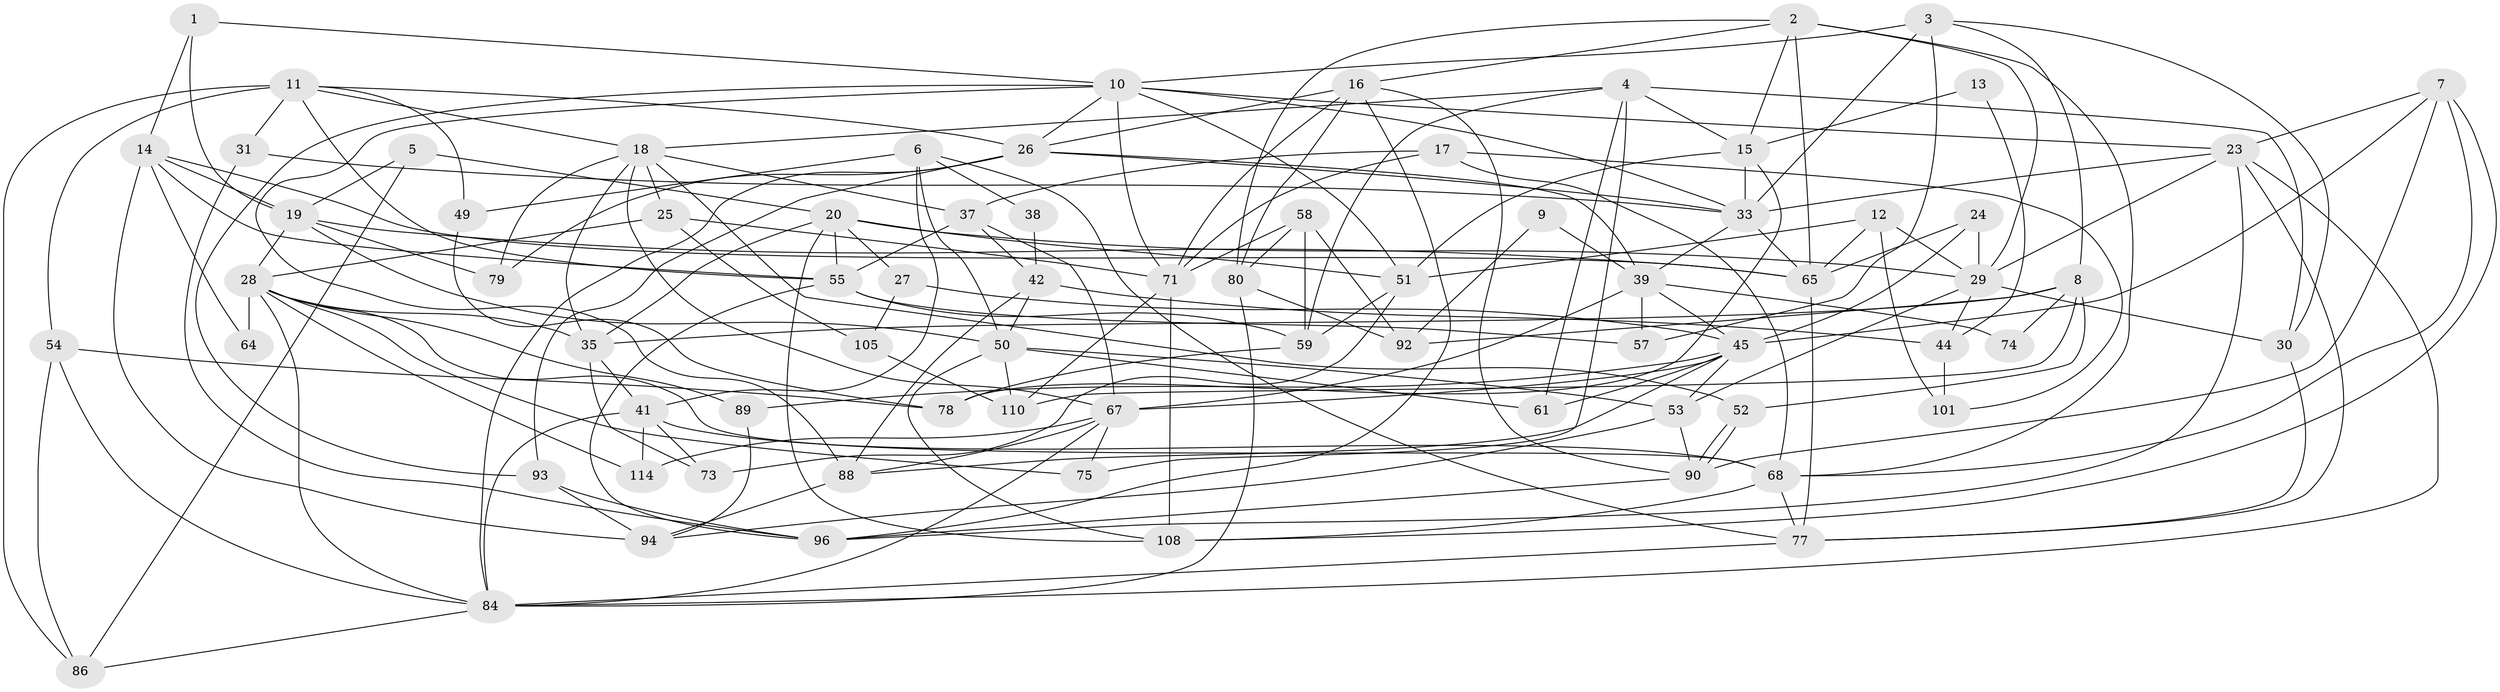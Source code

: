 // Generated by graph-tools (version 1.1) at 2025/23/03/03/25 07:23:58]
// undirected, 75 vertices, 190 edges
graph export_dot {
graph [start="1"]
  node [color=gray90,style=filled];
  1;
  2 [super="+43"];
  3 [super="+22"];
  4 [super="+81"];
  5;
  6 [super="+70"];
  7 [super="+21"];
  8 [super="+47"];
  9;
  10 [super="+48"];
  11 [super="+34"];
  12;
  13;
  14 [super="+100"];
  15 [super="+56"];
  16 [super="+40"];
  17;
  18 [super="+60"];
  19 [super="+32"];
  20 [super="+106"];
  23 [super="+109"];
  24;
  25 [super="+66"];
  26 [super="+36"];
  27;
  28 [super="+85"];
  29 [super="+87"];
  30;
  31;
  33 [super="+69"];
  35 [super="+62"];
  37 [super="+72"];
  38;
  39 [super="+113"];
  41 [super="+46"];
  42 [super="+97"];
  44;
  45 [super="+63"];
  49;
  50 [super="+103"];
  51 [super="+83"];
  52;
  53;
  54;
  55 [super="+107"];
  57;
  58 [super="+76"];
  59 [super="+91"];
  61;
  64;
  65 [super="+116"];
  67 [super="+118"];
  68;
  71 [super="+104"];
  73;
  74;
  75;
  77 [super="+99"];
  78 [super="+115"];
  79;
  80 [super="+82"];
  84 [super="+102"];
  86 [super="+111"];
  88 [super="+95"];
  89;
  90 [super="+112"];
  92;
  93;
  94 [super="+98"];
  96 [super="+117"];
  101;
  105;
  108;
  110;
  114;
  1 -- 10;
  1 -- 14;
  1 -- 19;
  2 -- 15;
  2 -- 29;
  2 -- 16;
  2 -- 80;
  2 -- 65;
  2 -- 68;
  3 -- 57;
  3 -- 30;
  3 -- 8;
  3 -- 10;
  3 -- 33;
  4 -- 61;
  4 -- 15;
  4 -- 75;
  4 -- 59;
  4 -- 30;
  4 -- 18;
  5 -- 19;
  5 -- 20;
  5 -- 86;
  6 -- 49;
  6 -- 77;
  6 -- 38;
  6 -- 50;
  6 -- 41;
  7 -- 23;
  7 -- 45;
  7 -- 90;
  7 -- 108;
  7 -- 68;
  8 -- 110;
  8 -- 52;
  8 -- 35;
  8 -- 74;
  8 -- 92;
  9 -- 92;
  9 -- 39;
  10 -- 23;
  10 -- 88;
  10 -- 26;
  10 -- 51;
  10 -- 93;
  10 -- 71;
  10 -- 33;
  11 -- 31;
  11 -- 55;
  11 -- 54;
  11 -- 86;
  11 -- 49;
  11 -- 18;
  11 -- 26;
  12 -- 51 [weight=2];
  12 -- 101;
  12 -- 29;
  12 -- 65;
  13 -- 44;
  13 -- 15;
  14 -- 65;
  14 -- 19;
  14 -- 64;
  14 -- 94;
  14 -- 55;
  15 -- 78;
  15 -- 51;
  15 -- 33;
  16 -- 71;
  16 -- 90;
  16 -- 26;
  16 -- 80;
  16 -- 96;
  17 -- 71;
  17 -- 68;
  17 -- 101;
  17 -- 37;
  18 -- 35;
  18 -- 37;
  18 -- 52;
  18 -- 79;
  18 -- 25;
  18 -- 67;
  19 -- 65;
  19 -- 79;
  19 -- 50;
  19 -- 28;
  20 -- 108;
  20 -- 51;
  20 -- 35;
  20 -- 27;
  20 -- 29;
  20 -- 55;
  23 -- 96;
  23 -- 29;
  23 -- 77;
  23 -- 84;
  23 -- 33;
  24 -- 65;
  24 -- 29;
  24 -- 45;
  25 -- 28;
  25 -- 105;
  25 -- 71;
  26 -- 39;
  26 -- 84;
  26 -- 93;
  26 -- 79;
  26 -- 33;
  27 -- 105;
  27 -- 45;
  28 -- 68;
  28 -- 64;
  28 -- 89;
  28 -- 114;
  28 -- 35;
  28 -- 75;
  28 -- 84;
  29 -- 53;
  29 -- 30;
  29 -- 44;
  30 -- 77;
  31 -- 96;
  31 -- 33;
  33 -- 39;
  33 -- 65;
  35 -- 73;
  35 -- 41;
  37 -- 55;
  37 -- 67 [weight=2];
  37 -- 42;
  38 -- 42;
  39 -- 57;
  39 -- 74;
  39 -- 45;
  39 -- 67;
  41 -- 84;
  41 -- 73;
  41 -- 114;
  41 -- 68;
  42 -- 44;
  42 -- 88;
  42 -- 50;
  44 -- 101;
  45 -- 67;
  45 -- 53;
  45 -- 88;
  45 -- 89;
  45 -- 61;
  49 -- 78;
  50 -- 108;
  50 -- 53;
  50 -- 61;
  50 -- 110;
  51 -- 73;
  51 -- 59;
  52 -- 90;
  52 -- 90;
  53 -- 94;
  53 -- 90;
  54 -- 84;
  54 -- 78;
  54 -- 86;
  55 -- 59;
  55 -- 96;
  55 -- 57;
  58 -- 59;
  58 -- 80;
  58 -- 92;
  58 -- 71;
  59 -- 78;
  65 -- 77;
  67 -- 114;
  67 -- 88;
  67 -- 84;
  67 -- 75;
  68 -- 108;
  68 -- 77;
  71 -- 108;
  71 -- 110;
  77 -- 84;
  80 -- 84;
  80 -- 92;
  84 -- 86;
  88 -- 94;
  89 -- 94;
  90 -- 96;
  93 -- 94 [weight=2];
  93 -- 96;
  105 -- 110;
}
